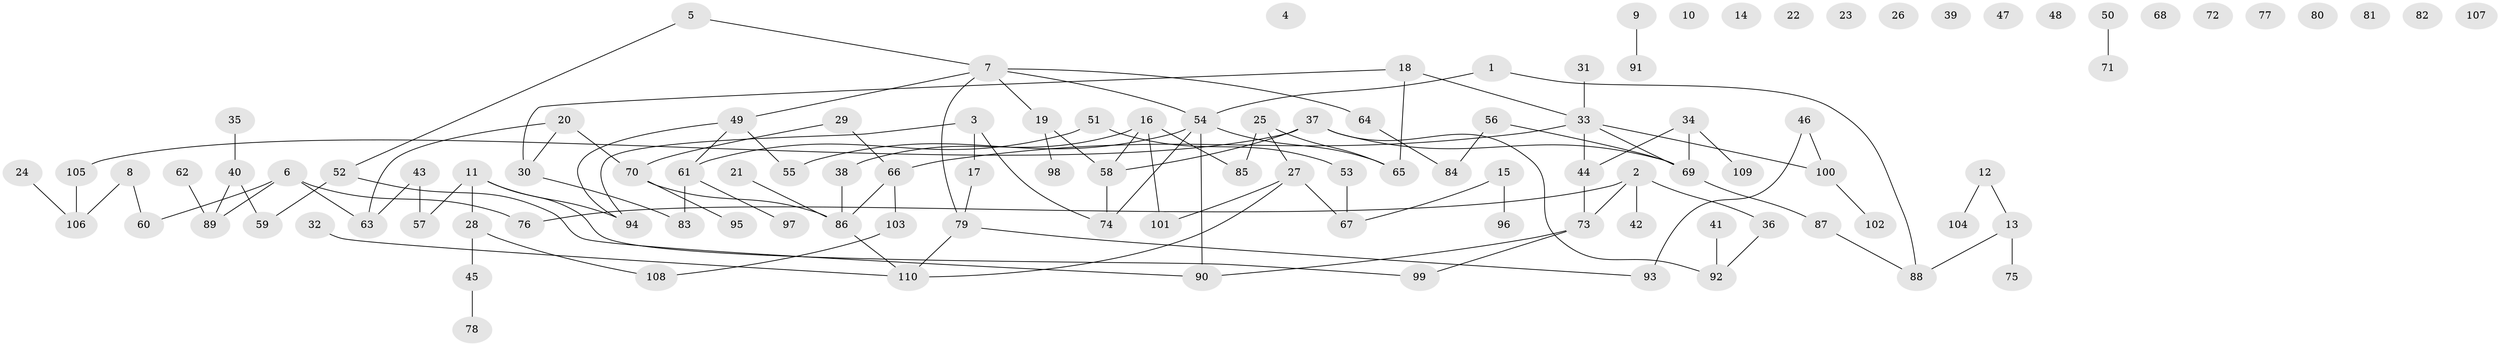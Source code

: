 // Generated by graph-tools (version 1.1) at 2025/13/03/09/25 04:13:03]
// undirected, 110 vertices, 118 edges
graph export_dot {
graph [start="1"]
  node [color=gray90,style=filled];
  1;
  2;
  3;
  4;
  5;
  6;
  7;
  8;
  9;
  10;
  11;
  12;
  13;
  14;
  15;
  16;
  17;
  18;
  19;
  20;
  21;
  22;
  23;
  24;
  25;
  26;
  27;
  28;
  29;
  30;
  31;
  32;
  33;
  34;
  35;
  36;
  37;
  38;
  39;
  40;
  41;
  42;
  43;
  44;
  45;
  46;
  47;
  48;
  49;
  50;
  51;
  52;
  53;
  54;
  55;
  56;
  57;
  58;
  59;
  60;
  61;
  62;
  63;
  64;
  65;
  66;
  67;
  68;
  69;
  70;
  71;
  72;
  73;
  74;
  75;
  76;
  77;
  78;
  79;
  80;
  81;
  82;
  83;
  84;
  85;
  86;
  87;
  88;
  89;
  90;
  91;
  92;
  93;
  94;
  95;
  96;
  97;
  98;
  99;
  100;
  101;
  102;
  103;
  104;
  105;
  106;
  107;
  108;
  109;
  110;
  1 -- 54;
  1 -- 88;
  2 -- 36;
  2 -- 42;
  2 -- 73;
  2 -- 76;
  3 -- 17;
  3 -- 74;
  3 -- 94;
  5 -- 7;
  5 -- 52;
  6 -- 60;
  6 -- 63;
  6 -- 76;
  6 -- 89;
  7 -- 19;
  7 -- 49;
  7 -- 54;
  7 -- 64;
  7 -- 79;
  8 -- 60;
  8 -- 106;
  9 -- 91;
  11 -- 28;
  11 -- 57;
  11 -- 94;
  11 -- 99;
  12 -- 13;
  12 -- 104;
  13 -- 75;
  13 -- 88;
  15 -- 67;
  15 -- 96;
  16 -- 38;
  16 -- 58;
  16 -- 85;
  16 -- 101;
  17 -- 79;
  18 -- 30;
  18 -- 33;
  18 -- 65;
  19 -- 58;
  19 -- 98;
  20 -- 30;
  20 -- 63;
  20 -- 70;
  21 -- 86;
  24 -- 106;
  25 -- 27;
  25 -- 65;
  25 -- 85;
  27 -- 67;
  27 -- 101;
  27 -- 110;
  28 -- 45;
  28 -- 108;
  29 -- 66;
  29 -- 70;
  30 -- 83;
  31 -- 33;
  32 -- 110;
  33 -- 44;
  33 -- 66;
  33 -- 69;
  33 -- 100;
  34 -- 44;
  34 -- 69;
  34 -- 109;
  35 -- 40;
  36 -- 92;
  37 -- 58;
  37 -- 69;
  37 -- 92;
  37 -- 105;
  38 -- 86;
  40 -- 59;
  40 -- 89;
  41 -- 92;
  43 -- 57;
  43 -- 63;
  44 -- 73;
  45 -- 78;
  46 -- 93;
  46 -- 100;
  49 -- 55;
  49 -- 61;
  49 -- 94;
  50 -- 71;
  51 -- 53;
  51 -- 61;
  52 -- 59;
  52 -- 90;
  53 -- 67;
  54 -- 55;
  54 -- 65;
  54 -- 74;
  54 -- 90;
  56 -- 69;
  56 -- 84;
  58 -- 74;
  61 -- 83;
  61 -- 97;
  62 -- 89;
  64 -- 84;
  66 -- 86;
  66 -- 103;
  69 -- 87;
  70 -- 86;
  70 -- 95;
  73 -- 90;
  73 -- 99;
  79 -- 93;
  79 -- 110;
  86 -- 110;
  87 -- 88;
  100 -- 102;
  103 -- 108;
  105 -- 106;
}
